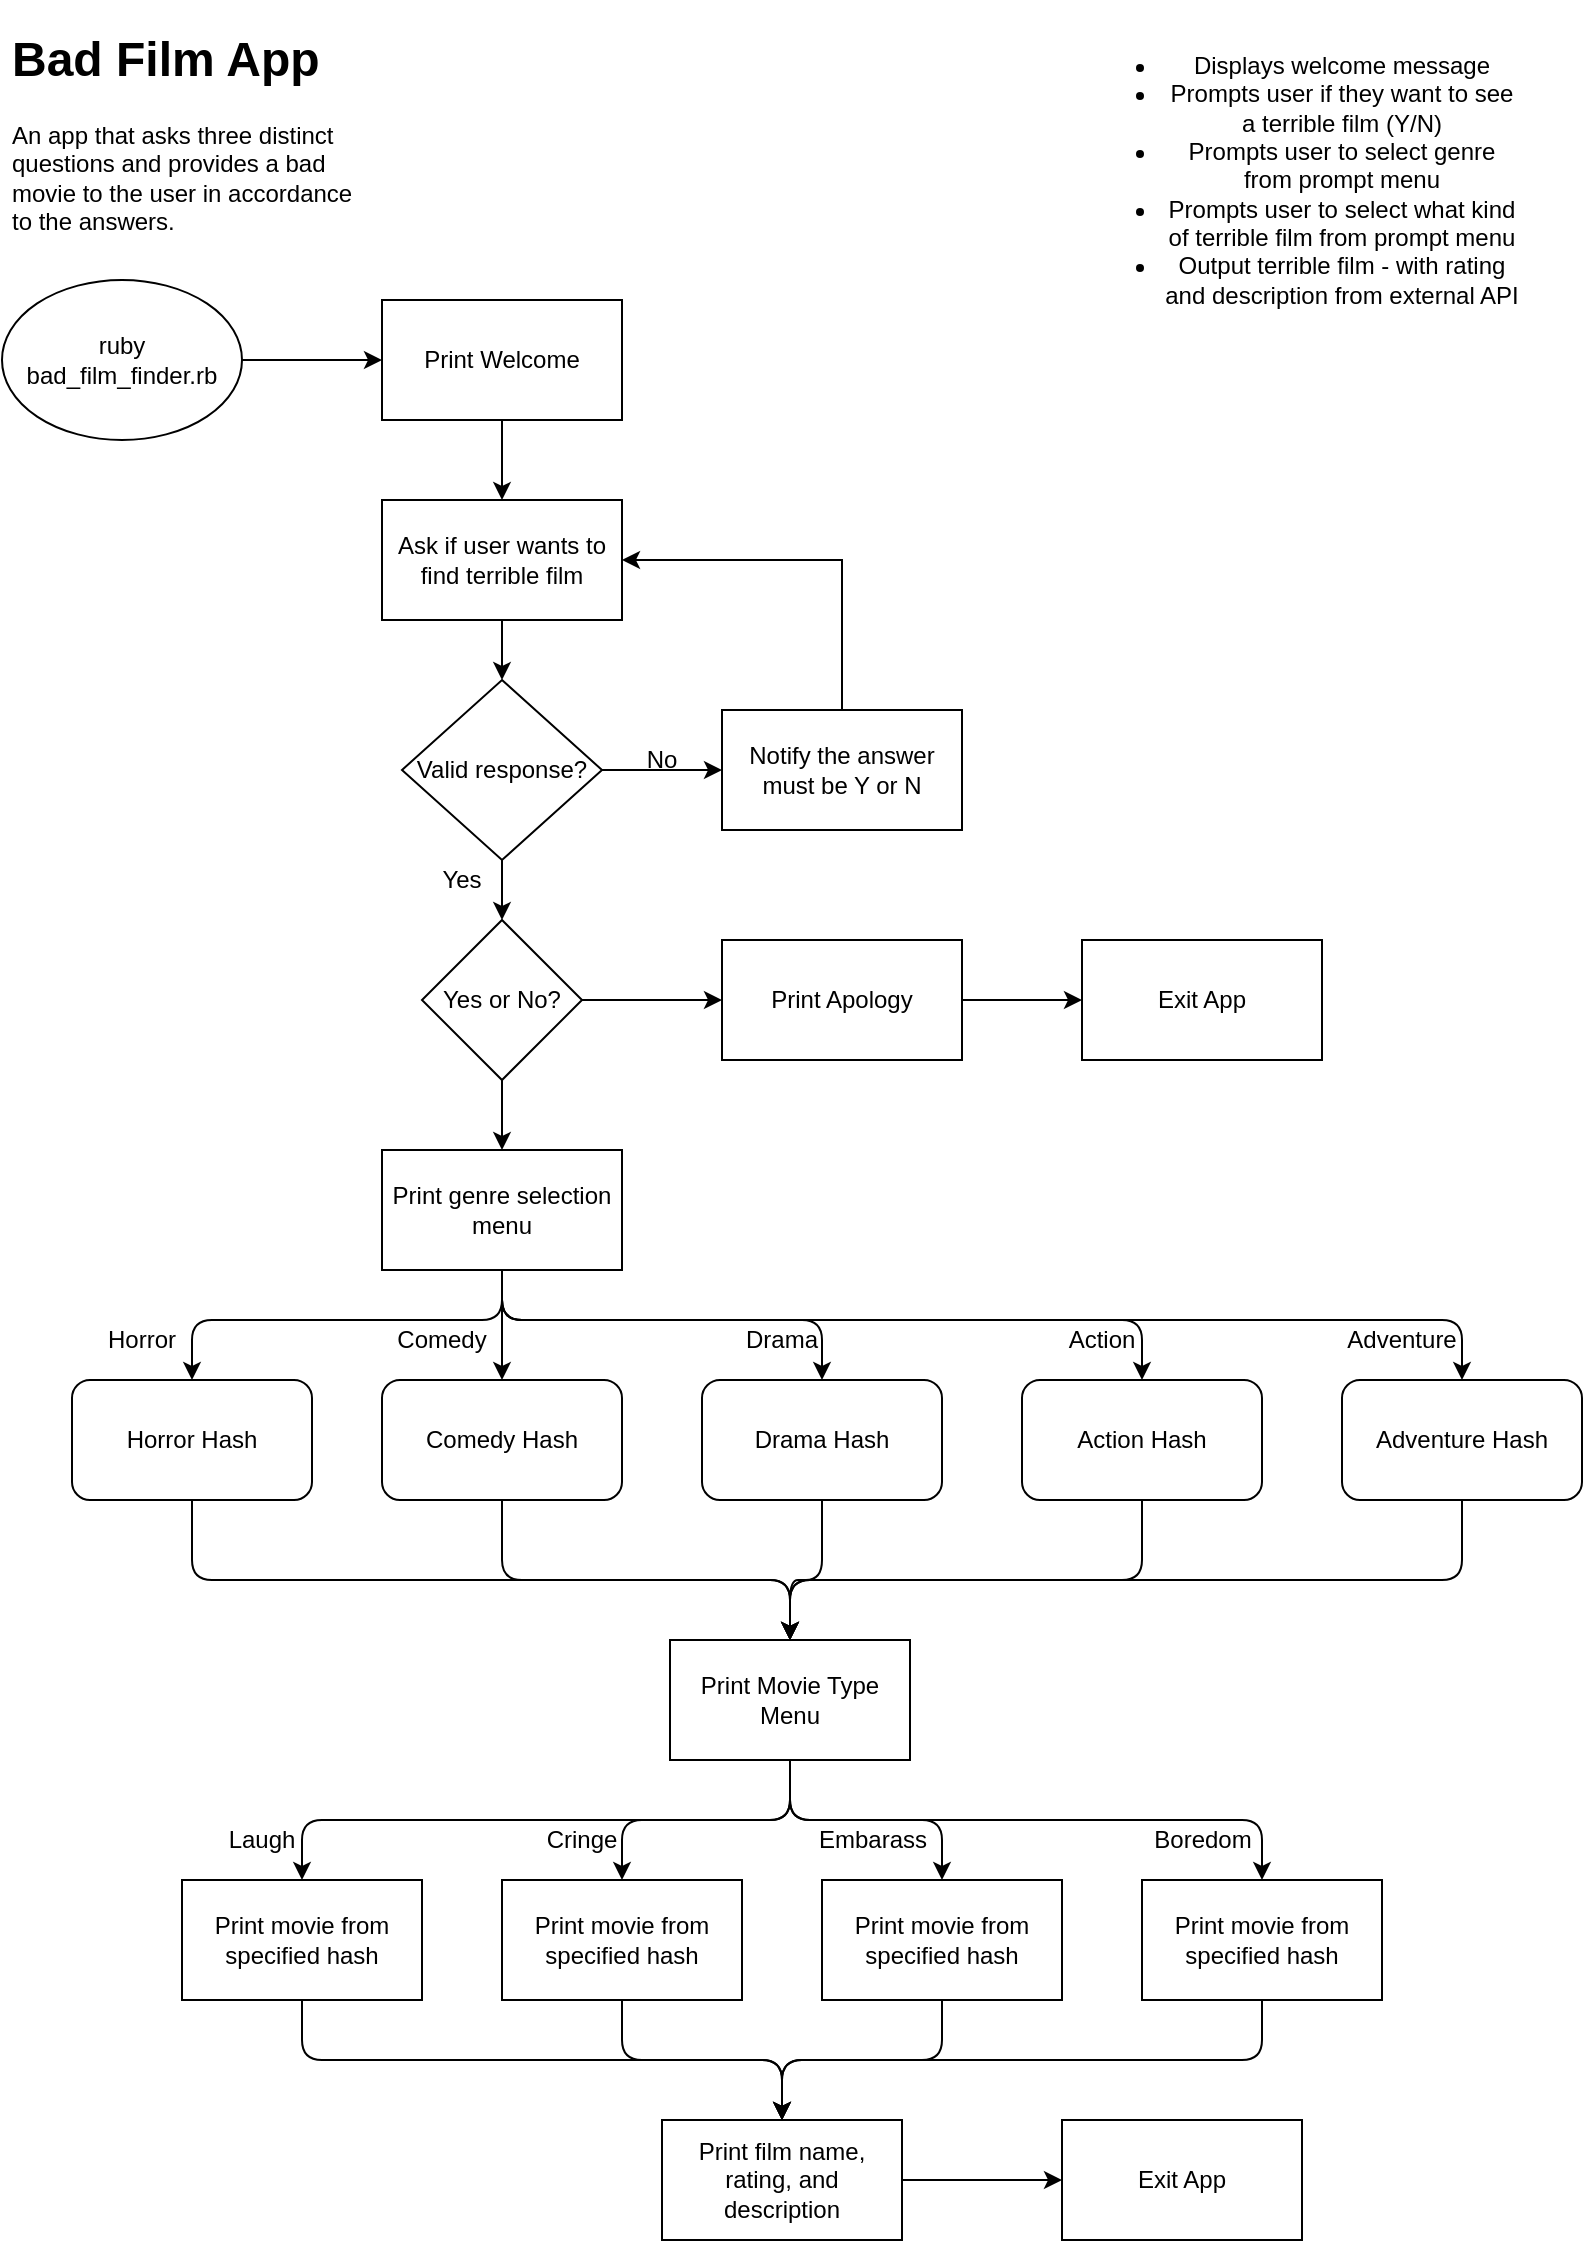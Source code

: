 <mxfile version="14.0.1" type="device"><diagram id="C5RBs43oDa-KdzZeNtuy" name="Page-1"><mxGraphModel dx="1422" dy="772" grid="1" gridSize="10" guides="1" tooltips="1" connect="1" arrows="1" fold="1" page="1" pageScale="1" pageWidth="827" pageHeight="1169" math="0" shadow="0"><root><mxCell id="WIyWlLk6GJQsqaUBKTNV-0"/><mxCell id="WIyWlLk6GJQsqaUBKTNV-1" parent="WIyWlLk6GJQsqaUBKTNV-0"/><mxCell id="tK5M4-I-Sjwbd-88g7Cf-0" value="&lt;h1&gt;Bad Film App&lt;/h1&gt;&lt;p&gt;An app that asks three distinct questions and provides a bad movie to the user in accordance to the answers.&lt;/p&gt;" style="text;html=1;strokeColor=none;fillColor=none;spacing=5;spacingTop=-20;whiteSpace=wrap;overflow=hidden;rounded=0;" parent="WIyWlLk6GJQsqaUBKTNV-1" vertex="1"><mxGeometry x="20" y="20" width="190" height="120" as="geometry"/></mxCell><mxCell id="D0XdTRkJOJ34mRr4bse9-2" value="" style="edgeStyle=orthogonalEdgeStyle;rounded=0;orthogonalLoop=1;jettySize=auto;html=1;" edge="1" parent="WIyWlLk6GJQsqaUBKTNV-1" source="tK5M4-I-Sjwbd-88g7Cf-1" target="D0XdTRkJOJ34mRr4bse9-1"><mxGeometry relative="1" as="geometry"/></mxCell><mxCell id="tK5M4-I-Sjwbd-88g7Cf-1" value="ruby bad_film_finder.rb" style="ellipse;whiteSpace=wrap;html=1;" parent="WIyWlLk6GJQsqaUBKTNV-1" vertex="1"><mxGeometry x="20" y="150" width="120" height="80" as="geometry"/></mxCell><mxCell id="D0XdTRkJOJ34mRr4bse9-0" value="&lt;ul&gt;&lt;li&gt;Displays welcome message&lt;/li&gt;&lt;li&gt;Prompts user if they want to see a terrible film (Y/N)&lt;/li&gt;&lt;li&gt;Prompts user to select genre from prompt menu&lt;/li&gt;&lt;li&gt;Prompts user to select what kind of terrible film from prompt menu&lt;/li&gt;&lt;li&gt;Output terrible film - with rating and description from external API&lt;/li&gt;&lt;/ul&gt;" style="text;html=1;strokeColor=none;fillColor=none;align=center;verticalAlign=middle;whiteSpace=wrap;rounded=0;" vertex="1" parent="WIyWlLk6GJQsqaUBKTNV-1"><mxGeometry x="560" y="10" width="220" height="180" as="geometry"/></mxCell><mxCell id="D0XdTRkJOJ34mRr4bse9-10" value="" style="edgeStyle=orthogonalEdgeStyle;rounded=0;orthogonalLoop=1;jettySize=auto;html=1;" edge="1" parent="WIyWlLk6GJQsqaUBKTNV-1" source="D0XdTRkJOJ34mRr4bse9-1" target="D0XdTRkJOJ34mRr4bse9-3"><mxGeometry relative="1" as="geometry"/></mxCell><mxCell id="D0XdTRkJOJ34mRr4bse9-1" value="Print Welcome" style="rounded=0;whiteSpace=wrap;html=1;" vertex="1" parent="WIyWlLk6GJQsqaUBKTNV-1"><mxGeometry x="210" y="160" width="120" height="60" as="geometry"/></mxCell><mxCell id="D0XdTRkJOJ34mRr4bse9-8" value="" style="edgeStyle=orthogonalEdgeStyle;rounded=0;orthogonalLoop=1;jettySize=auto;html=1;" edge="1" parent="WIyWlLk6GJQsqaUBKTNV-1" source="D0XdTRkJOJ34mRr4bse9-3" target="D0XdTRkJOJ34mRr4bse9-4"><mxGeometry relative="1" as="geometry"/></mxCell><mxCell id="D0XdTRkJOJ34mRr4bse9-3" value="Ask if user wants to find terrible film" style="rounded=0;whiteSpace=wrap;html=1;" vertex="1" parent="WIyWlLk6GJQsqaUBKTNV-1"><mxGeometry x="210" y="260" width="120" height="60" as="geometry"/></mxCell><mxCell id="D0XdTRkJOJ34mRr4bse9-6" value="" style="edgeStyle=orthogonalEdgeStyle;rounded=0;orthogonalLoop=1;jettySize=auto;html=1;" edge="1" parent="WIyWlLk6GJQsqaUBKTNV-1" source="D0XdTRkJOJ34mRr4bse9-4" target="D0XdTRkJOJ34mRr4bse9-5"><mxGeometry relative="1" as="geometry"/></mxCell><mxCell id="D0XdTRkJOJ34mRr4bse9-12" value="" style="edgeStyle=orthogonalEdgeStyle;rounded=0;orthogonalLoop=1;jettySize=auto;html=1;" edge="1" parent="WIyWlLk6GJQsqaUBKTNV-1" source="D0XdTRkJOJ34mRr4bse9-4"><mxGeometry relative="1" as="geometry"><mxPoint x="270" y="470" as="targetPoint"/></mxGeometry></mxCell><mxCell id="D0XdTRkJOJ34mRr4bse9-4" value="Valid response?" style="rhombus;whiteSpace=wrap;html=1;" vertex="1" parent="WIyWlLk6GJQsqaUBKTNV-1"><mxGeometry x="220" y="350" width="100" height="90" as="geometry"/></mxCell><mxCell id="D0XdTRkJOJ34mRr4bse9-7" style="edgeStyle=orthogonalEdgeStyle;rounded=0;orthogonalLoop=1;jettySize=auto;html=1;exitX=0.5;exitY=0;exitDx=0;exitDy=0;entryX=1;entryY=0.5;entryDx=0;entryDy=0;" edge="1" parent="WIyWlLk6GJQsqaUBKTNV-1" source="D0XdTRkJOJ34mRr4bse9-5" target="D0XdTRkJOJ34mRr4bse9-3"><mxGeometry relative="1" as="geometry"/></mxCell><mxCell id="D0XdTRkJOJ34mRr4bse9-5" value="Notify the answer must be Y or N" style="rounded=0;whiteSpace=wrap;html=1;" vertex="1" parent="WIyWlLk6GJQsqaUBKTNV-1"><mxGeometry x="380" y="365" width="120" height="60" as="geometry"/></mxCell><mxCell id="D0XdTRkJOJ34mRr4bse9-9" value="No" style="text;html=1;strokeColor=none;fillColor=none;align=center;verticalAlign=middle;whiteSpace=wrap;rounded=0;" vertex="1" parent="WIyWlLk6GJQsqaUBKTNV-1"><mxGeometry x="330" y="380" width="40" height="20" as="geometry"/></mxCell><mxCell id="D0XdTRkJOJ34mRr4bse9-16" value="" style="edgeStyle=orthogonalEdgeStyle;rounded=0;orthogonalLoop=1;jettySize=auto;html=1;" edge="1" parent="WIyWlLk6GJQsqaUBKTNV-1" source="D0XdTRkJOJ34mRr4bse9-13" target="D0XdTRkJOJ34mRr4bse9-14"><mxGeometry relative="1" as="geometry"/></mxCell><mxCell id="D0XdTRkJOJ34mRr4bse9-20" value="" style="edgeStyle=orthogonalEdgeStyle;rounded=0;orthogonalLoop=1;jettySize=auto;html=1;" edge="1" parent="WIyWlLk6GJQsqaUBKTNV-1" source="D0XdTRkJOJ34mRr4bse9-13" target="D0XdTRkJOJ34mRr4bse9-19"><mxGeometry relative="1" as="geometry"/></mxCell><mxCell id="D0XdTRkJOJ34mRr4bse9-13" value="Yes or No?" style="rhombus;whiteSpace=wrap;html=1;" vertex="1" parent="WIyWlLk6GJQsqaUBKTNV-1"><mxGeometry x="230" y="470" width="80" height="80" as="geometry"/></mxCell><mxCell id="D0XdTRkJOJ34mRr4bse9-17" value="" style="edgeStyle=orthogonalEdgeStyle;rounded=0;orthogonalLoop=1;jettySize=auto;html=1;" edge="1" parent="WIyWlLk6GJQsqaUBKTNV-1" source="D0XdTRkJOJ34mRr4bse9-14" target="D0XdTRkJOJ34mRr4bse9-15"><mxGeometry relative="1" as="geometry"/></mxCell><mxCell id="D0XdTRkJOJ34mRr4bse9-14" value="Print Apology" style="rounded=0;whiteSpace=wrap;html=1;" vertex="1" parent="WIyWlLk6GJQsqaUBKTNV-1"><mxGeometry x="380" y="480" width="120" height="60" as="geometry"/></mxCell><mxCell id="D0XdTRkJOJ34mRr4bse9-15" value="Exit App" style="rounded=0;whiteSpace=wrap;html=1;" vertex="1" parent="WIyWlLk6GJQsqaUBKTNV-1"><mxGeometry x="560" y="480" width="120" height="60" as="geometry"/></mxCell><mxCell id="D0XdTRkJOJ34mRr4bse9-18" value="Yes" style="text;html=1;strokeColor=none;fillColor=none;align=center;verticalAlign=middle;whiteSpace=wrap;rounded=0;" vertex="1" parent="WIyWlLk6GJQsqaUBKTNV-1"><mxGeometry x="230" y="440" width="40" height="20" as="geometry"/></mxCell><mxCell id="D0XdTRkJOJ34mRr4bse9-19" value="Print genre selection menu" style="rounded=0;whiteSpace=wrap;html=1;" vertex="1" parent="WIyWlLk6GJQsqaUBKTNV-1"><mxGeometry x="210" y="585" width="120" height="60" as="geometry"/></mxCell><mxCell id="D0XdTRkJOJ34mRr4bse9-21" value="Horror Hash" style="rounded=1;whiteSpace=wrap;html=1;" vertex="1" parent="WIyWlLk6GJQsqaUBKTNV-1"><mxGeometry x="55" y="700" width="120" height="60" as="geometry"/></mxCell><mxCell id="D0XdTRkJOJ34mRr4bse9-22" value="Comedy Hash" style="rounded=1;whiteSpace=wrap;html=1;" vertex="1" parent="WIyWlLk6GJQsqaUBKTNV-1"><mxGeometry x="210" y="700" width="120" height="60" as="geometry"/></mxCell><mxCell id="D0XdTRkJOJ34mRr4bse9-23" value="Drama Hash" style="rounded=1;whiteSpace=wrap;html=1;" vertex="1" parent="WIyWlLk6GJQsqaUBKTNV-1"><mxGeometry x="370" y="700" width="120" height="60" as="geometry"/></mxCell><mxCell id="D0XdTRkJOJ34mRr4bse9-24" value="Action Hash" style="rounded=1;whiteSpace=wrap;html=1;" vertex="1" parent="WIyWlLk6GJQsqaUBKTNV-1"><mxGeometry x="530" y="700" width="120" height="60" as="geometry"/></mxCell><mxCell id="D0XdTRkJOJ34mRr4bse9-25" value="Adventure Hash" style="rounded=1;whiteSpace=wrap;html=1;" vertex="1" parent="WIyWlLk6GJQsqaUBKTNV-1"><mxGeometry x="690" y="700" width="120" height="60" as="geometry"/></mxCell><mxCell id="D0XdTRkJOJ34mRr4bse9-28" value="" style="endArrow=classic;html=1;exitX=0.5;exitY=1;exitDx=0;exitDy=0;entryX=0.5;entryY=0;entryDx=0;entryDy=0;" edge="1" parent="WIyWlLk6GJQsqaUBKTNV-1" source="D0XdTRkJOJ34mRr4bse9-19" target="D0XdTRkJOJ34mRr4bse9-22"><mxGeometry width="50" height="50" relative="1" as="geometry"><mxPoint x="390" y="620" as="sourcePoint"/><mxPoint x="440" y="570" as="targetPoint"/></mxGeometry></mxCell><mxCell id="D0XdTRkJOJ34mRr4bse9-29" value="" style="endArrow=classic;html=1;exitX=0.5;exitY=1;exitDx=0;exitDy=0;entryX=0.5;entryY=0;entryDx=0;entryDy=0;" edge="1" parent="WIyWlLk6GJQsqaUBKTNV-1" source="D0XdTRkJOJ34mRr4bse9-19" target="D0XdTRkJOJ34mRr4bse9-23"><mxGeometry width="50" height="50" relative="1" as="geometry"><mxPoint x="270" y="690" as="sourcePoint"/><mxPoint x="320" y="640" as="targetPoint"/><Array as="points"><mxPoint x="270" y="670"/><mxPoint x="430" y="670"/></Array></mxGeometry></mxCell><mxCell id="D0XdTRkJOJ34mRr4bse9-30" value="" style="endArrow=classic;html=1;entryX=0.5;entryY=0;entryDx=0;entryDy=0;" edge="1" parent="WIyWlLk6GJQsqaUBKTNV-1" target="D0XdTRkJOJ34mRr4bse9-21"><mxGeometry width="50" height="50" relative="1" as="geometry"><mxPoint x="270" y="650" as="sourcePoint"/><mxPoint x="440" y="570" as="targetPoint"/><Array as="points"><mxPoint x="270" y="670"/><mxPoint x="115" y="670"/></Array></mxGeometry></mxCell><mxCell id="D0XdTRkJOJ34mRr4bse9-31" value="" style="endArrow=classic;html=1;exitX=0.5;exitY=1;exitDx=0;exitDy=0;entryX=0.5;entryY=0;entryDx=0;entryDy=0;" edge="1" parent="WIyWlLk6GJQsqaUBKTNV-1" source="D0XdTRkJOJ34mRr4bse9-19" target="D0XdTRkJOJ34mRr4bse9-24"><mxGeometry width="50" height="50" relative="1" as="geometry"><mxPoint x="390" y="620" as="sourcePoint"/><mxPoint x="440" y="570" as="targetPoint"/><Array as="points"><mxPoint x="270" y="670"/><mxPoint x="590" y="670"/></Array></mxGeometry></mxCell><mxCell id="D0XdTRkJOJ34mRr4bse9-32" value="" style="endArrow=classic;html=1;exitX=0.5;exitY=1;exitDx=0;exitDy=0;entryX=0.5;entryY=0;entryDx=0;entryDy=0;" edge="1" parent="WIyWlLk6GJQsqaUBKTNV-1" source="D0XdTRkJOJ34mRr4bse9-19" target="D0XdTRkJOJ34mRr4bse9-25"><mxGeometry width="50" height="50" relative="1" as="geometry"><mxPoint x="390" y="620" as="sourcePoint"/><mxPoint x="440" y="570" as="targetPoint"/><Array as="points"><mxPoint x="270" y="670"/><mxPoint x="750" y="670"/></Array></mxGeometry></mxCell><mxCell id="D0XdTRkJOJ34mRr4bse9-33" value="Print Movie Type Menu" style="rounded=0;whiteSpace=wrap;html=1;" vertex="1" parent="WIyWlLk6GJQsqaUBKTNV-1"><mxGeometry x="354" y="830" width="120" height="60" as="geometry"/></mxCell><mxCell id="D0XdTRkJOJ34mRr4bse9-36" value="" style="endArrow=classic;html=1;exitX=0.5;exitY=1;exitDx=0;exitDy=0;entryX=0.5;entryY=0;entryDx=0;entryDy=0;" edge="1" parent="WIyWlLk6GJQsqaUBKTNV-1" source="D0XdTRkJOJ34mRr4bse9-21" target="D0XdTRkJOJ34mRr4bse9-33"><mxGeometry width="50" height="50" relative="1" as="geometry"><mxPoint x="390" y="800" as="sourcePoint"/><mxPoint x="440" y="750" as="targetPoint"/><Array as="points"><mxPoint x="115" y="800"/><mxPoint x="414" y="800"/></Array></mxGeometry></mxCell><mxCell id="D0XdTRkJOJ34mRr4bse9-37" value="" style="endArrow=classic;html=1;exitX=0.5;exitY=1;exitDx=0;exitDy=0;entryX=0.5;entryY=0;entryDx=0;entryDy=0;" edge="1" parent="WIyWlLk6GJQsqaUBKTNV-1" source="D0XdTRkJOJ34mRr4bse9-22" target="D0XdTRkJOJ34mRr4bse9-33"><mxGeometry width="50" height="50" relative="1" as="geometry"><mxPoint x="390" y="800" as="sourcePoint"/><mxPoint x="440" y="750" as="targetPoint"/><Array as="points"><mxPoint x="270" y="800"/><mxPoint x="414" y="800"/></Array></mxGeometry></mxCell><mxCell id="D0XdTRkJOJ34mRr4bse9-39" value="" style="endArrow=classic;html=1;exitX=0.5;exitY=1;exitDx=0;exitDy=0;entryX=0.5;entryY=0;entryDx=0;entryDy=0;" edge="1" parent="WIyWlLk6GJQsqaUBKTNV-1" source="D0XdTRkJOJ34mRr4bse9-24" target="D0XdTRkJOJ34mRr4bse9-33"><mxGeometry width="50" height="50" relative="1" as="geometry"><mxPoint x="390" y="800" as="sourcePoint"/><mxPoint x="440" y="750" as="targetPoint"/><Array as="points"><mxPoint x="590" y="800"/><mxPoint x="414" y="800"/></Array></mxGeometry></mxCell><mxCell id="D0XdTRkJOJ34mRr4bse9-40" value="" style="endArrow=classic;html=1;exitX=0.5;exitY=1;exitDx=0;exitDy=0;entryX=0.5;entryY=0;entryDx=0;entryDy=0;" edge="1" parent="WIyWlLk6GJQsqaUBKTNV-1" source="D0XdTRkJOJ34mRr4bse9-25" target="D0XdTRkJOJ34mRr4bse9-33"><mxGeometry width="50" height="50" relative="1" as="geometry"><mxPoint x="390" y="800" as="sourcePoint"/><mxPoint x="440" y="750" as="targetPoint"/><Array as="points"><mxPoint x="750" y="800"/><mxPoint x="414" y="800"/></Array></mxGeometry></mxCell><mxCell id="D0XdTRkJOJ34mRr4bse9-41" value="Print movie from specified hash" style="rounded=0;whiteSpace=wrap;html=1;glass=0;shadow=0;" vertex="1" parent="WIyWlLk6GJQsqaUBKTNV-1"><mxGeometry x="110" y="950" width="120" height="60" as="geometry"/></mxCell><mxCell id="D0XdTRkJOJ34mRr4bse9-47" value="" style="endArrow=classic;html=1;entryX=0.5;entryY=0;entryDx=0;entryDy=0;exitX=0.5;exitY=1;exitDx=0;exitDy=0;" edge="1" parent="WIyWlLk6GJQsqaUBKTNV-1" source="D0XdTRkJOJ34mRr4bse9-33" target="D0XdTRkJOJ34mRr4bse9-41"><mxGeometry width="50" height="50" relative="1" as="geometry"><mxPoint x="390" y="800" as="sourcePoint"/><mxPoint x="440" y="750" as="targetPoint"/><Array as="points"><mxPoint x="414" y="920"/><mxPoint x="170" y="920"/></Array></mxGeometry></mxCell><mxCell id="D0XdTRkJOJ34mRr4bse9-48" value="" style="endArrow=classic;html=1;exitX=0.5;exitY=1;exitDx=0;exitDy=0;entryX=0.5;entryY=0;entryDx=0;entryDy=0;" edge="1" parent="WIyWlLk6GJQsqaUBKTNV-1" source="D0XdTRkJOJ34mRr4bse9-23" target="D0XdTRkJOJ34mRr4bse9-33"><mxGeometry width="50" height="50" relative="1" as="geometry"><mxPoint x="390" y="800" as="sourcePoint"/><mxPoint x="440" y="750" as="targetPoint"/><Array as="points"><mxPoint x="430" y="800"/><mxPoint x="414" y="800"/></Array></mxGeometry></mxCell><mxCell id="D0XdTRkJOJ34mRr4bse9-49" value="" style="endArrow=classic;html=1;exitX=0.5;exitY=1;exitDx=0;exitDy=0;entryX=0.5;entryY=0;entryDx=0;entryDy=0;" edge="1" parent="WIyWlLk6GJQsqaUBKTNV-1" source="D0XdTRkJOJ34mRr4bse9-33"><mxGeometry width="50" height="50" relative="1" as="geometry"><mxPoint x="390" y="900" as="sourcePoint"/><mxPoint x="330" y="950" as="targetPoint"/><Array as="points"><mxPoint x="414" y="920"/><mxPoint x="330" y="920"/></Array></mxGeometry></mxCell><mxCell id="D0XdTRkJOJ34mRr4bse9-50" value="" style="endArrow=classic;html=1;exitX=0.5;exitY=1;exitDx=0;exitDy=0;entryX=0.5;entryY=0;entryDx=0;entryDy=0;" edge="1" parent="WIyWlLk6GJQsqaUBKTNV-1" source="D0XdTRkJOJ34mRr4bse9-33"><mxGeometry width="50" height="50" relative="1" as="geometry"><mxPoint x="390" y="900" as="sourcePoint"/><mxPoint x="490" y="950" as="targetPoint"/><Array as="points"><mxPoint x="414" y="920"/><mxPoint x="490" y="920"/></Array></mxGeometry></mxCell><mxCell id="D0XdTRkJOJ34mRr4bse9-51" value="" style="endArrow=classic;html=1;exitX=0.5;exitY=1;exitDx=0;exitDy=0;entryX=0.5;entryY=0;entryDx=0;entryDy=0;" edge="1" parent="WIyWlLk6GJQsqaUBKTNV-1" source="D0XdTRkJOJ34mRr4bse9-33"><mxGeometry width="50" height="50" relative="1" as="geometry"><mxPoint x="390" y="900" as="sourcePoint"/><mxPoint x="650" y="950" as="targetPoint"/><Array as="points"><mxPoint x="414" y="920"/><mxPoint x="650" y="920"/></Array></mxGeometry></mxCell><mxCell id="D0XdTRkJOJ34mRr4bse9-52" value="Print movie from specified hash" style="rounded=0;whiteSpace=wrap;html=1;" vertex="1" parent="WIyWlLk6GJQsqaUBKTNV-1"><mxGeometry x="270" y="950" width="120" height="60" as="geometry"/></mxCell><mxCell id="D0XdTRkJOJ34mRr4bse9-53" value="Print movie from specified hash" style="rounded=0;whiteSpace=wrap;html=1;" vertex="1" parent="WIyWlLk6GJQsqaUBKTNV-1"><mxGeometry x="430" y="950" width="120" height="60" as="geometry"/></mxCell><mxCell id="D0XdTRkJOJ34mRr4bse9-54" value="Print movie from specified hash" style="rounded=0;whiteSpace=wrap;html=1;" vertex="1" parent="WIyWlLk6GJQsqaUBKTNV-1"><mxGeometry x="590" y="950" width="120" height="60" as="geometry"/></mxCell><mxCell id="D0XdTRkJOJ34mRr4bse9-55" value="Horror" style="text;html=1;strokeColor=none;fillColor=none;align=center;verticalAlign=middle;whiteSpace=wrap;rounded=0;" vertex="1" parent="WIyWlLk6GJQsqaUBKTNV-1"><mxGeometry x="70" y="670" width="40" height="20" as="geometry"/></mxCell><mxCell id="D0XdTRkJOJ34mRr4bse9-56" value="Comedy" style="text;html=1;strokeColor=none;fillColor=none;align=center;verticalAlign=middle;whiteSpace=wrap;rounded=0;" vertex="1" parent="WIyWlLk6GJQsqaUBKTNV-1"><mxGeometry x="220" y="670" width="40" height="20" as="geometry"/></mxCell><mxCell id="D0XdTRkJOJ34mRr4bse9-57" value="Drama" style="text;html=1;strokeColor=none;fillColor=none;align=center;verticalAlign=middle;whiteSpace=wrap;rounded=0;" vertex="1" parent="WIyWlLk6GJQsqaUBKTNV-1"><mxGeometry x="390" y="670" width="40" height="20" as="geometry"/></mxCell><mxCell id="D0XdTRkJOJ34mRr4bse9-58" value="Action" style="text;html=1;strokeColor=none;fillColor=none;align=center;verticalAlign=middle;whiteSpace=wrap;rounded=0;" vertex="1" parent="WIyWlLk6GJQsqaUBKTNV-1"><mxGeometry x="550" y="670" width="40" height="20" as="geometry"/></mxCell><mxCell id="D0XdTRkJOJ34mRr4bse9-59" value="Adventure" style="text;html=1;strokeColor=none;fillColor=none;align=center;verticalAlign=middle;whiteSpace=wrap;rounded=0;" vertex="1" parent="WIyWlLk6GJQsqaUBKTNV-1"><mxGeometry x="700" y="670" width="40" height="20" as="geometry"/></mxCell><mxCell id="D0XdTRkJOJ34mRr4bse9-60" value="Laugh" style="text;html=1;strokeColor=none;fillColor=none;align=center;verticalAlign=middle;whiteSpace=wrap;rounded=0;" vertex="1" parent="WIyWlLk6GJQsqaUBKTNV-1"><mxGeometry x="130" y="920" width="40" height="20" as="geometry"/></mxCell><mxCell id="D0XdTRkJOJ34mRr4bse9-61" value="Cringe" style="text;html=1;strokeColor=none;fillColor=none;align=center;verticalAlign=middle;whiteSpace=wrap;rounded=0;" vertex="1" parent="WIyWlLk6GJQsqaUBKTNV-1"><mxGeometry x="290" y="920" width="40" height="20" as="geometry"/></mxCell><mxCell id="D0XdTRkJOJ34mRr4bse9-62" value="Embarass" style="text;html=1;align=center;verticalAlign=middle;resizable=0;points=[];autosize=1;" vertex="1" parent="WIyWlLk6GJQsqaUBKTNV-1"><mxGeometry x="420" y="920" width="70" height="20" as="geometry"/></mxCell><mxCell id="D0XdTRkJOJ34mRr4bse9-63" value="Boredom" style="text;html=1;align=center;verticalAlign=middle;resizable=0;points=[];autosize=1;" vertex="1" parent="WIyWlLk6GJQsqaUBKTNV-1"><mxGeometry x="590" y="920" width="60" height="20" as="geometry"/></mxCell><mxCell id="D0XdTRkJOJ34mRr4bse9-66" value="" style="edgeStyle=orthogonalEdgeStyle;rounded=0;orthogonalLoop=1;jettySize=auto;html=1;" edge="1" parent="WIyWlLk6GJQsqaUBKTNV-1" source="D0XdTRkJOJ34mRr4bse9-64" target="D0XdTRkJOJ34mRr4bse9-65"><mxGeometry relative="1" as="geometry"/></mxCell><mxCell id="D0XdTRkJOJ34mRr4bse9-64" value="Print film name, rating, and description" style="rounded=0;whiteSpace=wrap;html=1;" vertex="1" parent="WIyWlLk6GJQsqaUBKTNV-1"><mxGeometry x="350" y="1070" width="120" height="60" as="geometry"/></mxCell><mxCell id="D0XdTRkJOJ34mRr4bse9-65" value="Exit App" style="rounded=0;whiteSpace=wrap;html=1;" vertex="1" parent="WIyWlLk6GJQsqaUBKTNV-1"><mxGeometry x="550" y="1070" width="120" height="60" as="geometry"/></mxCell><mxCell id="D0XdTRkJOJ34mRr4bse9-68" value="" style="endArrow=classic;html=1;exitX=0.5;exitY=1;exitDx=0;exitDy=0;entryX=0.5;entryY=0;entryDx=0;entryDy=0;" edge="1" parent="WIyWlLk6GJQsqaUBKTNV-1" source="D0XdTRkJOJ34mRr4bse9-41" target="D0XdTRkJOJ34mRr4bse9-64"><mxGeometry width="50" height="50" relative="1" as="geometry"><mxPoint x="390" y="1000" as="sourcePoint"/><mxPoint x="440" y="950" as="targetPoint"/><Array as="points"><mxPoint x="170" y="1040"/><mxPoint x="410" y="1040"/></Array></mxGeometry></mxCell><mxCell id="D0XdTRkJOJ34mRr4bse9-69" value="" style="endArrow=classic;html=1;exitX=0.5;exitY=1;exitDx=0;exitDy=0;entryX=0.5;entryY=0;entryDx=0;entryDy=0;" edge="1" parent="WIyWlLk6GJQsqaUBKTNV-1" source="D0XdTRkJOJ34mRr4bse9-52" target="D0XdTRkJOJ34mRr4bse9-64"><mxGeometry width="50" height="50" relative="1" as="geometry"><mxPoint x="390" y="1000" as="sourcePoint"/><mxPoint x="440" y="950" as="targetPoint"/><Array as="points"><mxPoint x="330" y="1040"/><mxPoint x="410" y="1040"/></Array></mxGeometry></mxCell><mxCell id="D0XdTRkJOJ34mRr4bse9-70" value="" style="endArrow=classic;html=1;exitX=0.5;exitY=1;exitDx=0;exitDy=0;entryX=0.5;entryY=0;entryDx=0;entryDy=0;" edge="1" parent="WIyWlLk6GJQsqaUBKTNV-1" source="D0XdTRkJOJ34mRr4bse9-53" target="D0XdTRkJOJ34mRr4bse9-64"><mxGeometry width="50" height="50" relative="1" as="geometry"><mxPoint x="390" y="1000" as="sourcePoint"/><mxPoint x="440" y="950" as="targetPoint"/><Array as="points"><mxPoint x="490" y="1040"/><mxPoint x="410" y="1040"/></Array></mxGeometry></mxCell><mxCell id="D0XdTRkJOJ34mRr4bse9-71" value="" style="endArrow=classic;html=1;exitX=0.5;exitY=1;exitDx=0;exitDy=0;entryX=0.5;entryY=0;entryDx=0;entryDy=0;" edge="1" parent="WIyWlLk6GJQsqaUBKTNV-1" source="D0XdTRkJOJ34mRr4bse9-54" target="D0XdTRkJOJ34mRr4bse9-64"><mxGeometry width="50" height="50" relative="1" as="geometry"><mxPoint x="390" y="1000" as="sourcePoint"/><mxPoint x="440" y="950" as="targetPoint"/><Array as="points"><mxPoint x="650" y="1040"/><mxPoint x="410" y="1040"/></Array></mxGeometry></mxCell></root></mxGraphModel></diagram></mxfile>